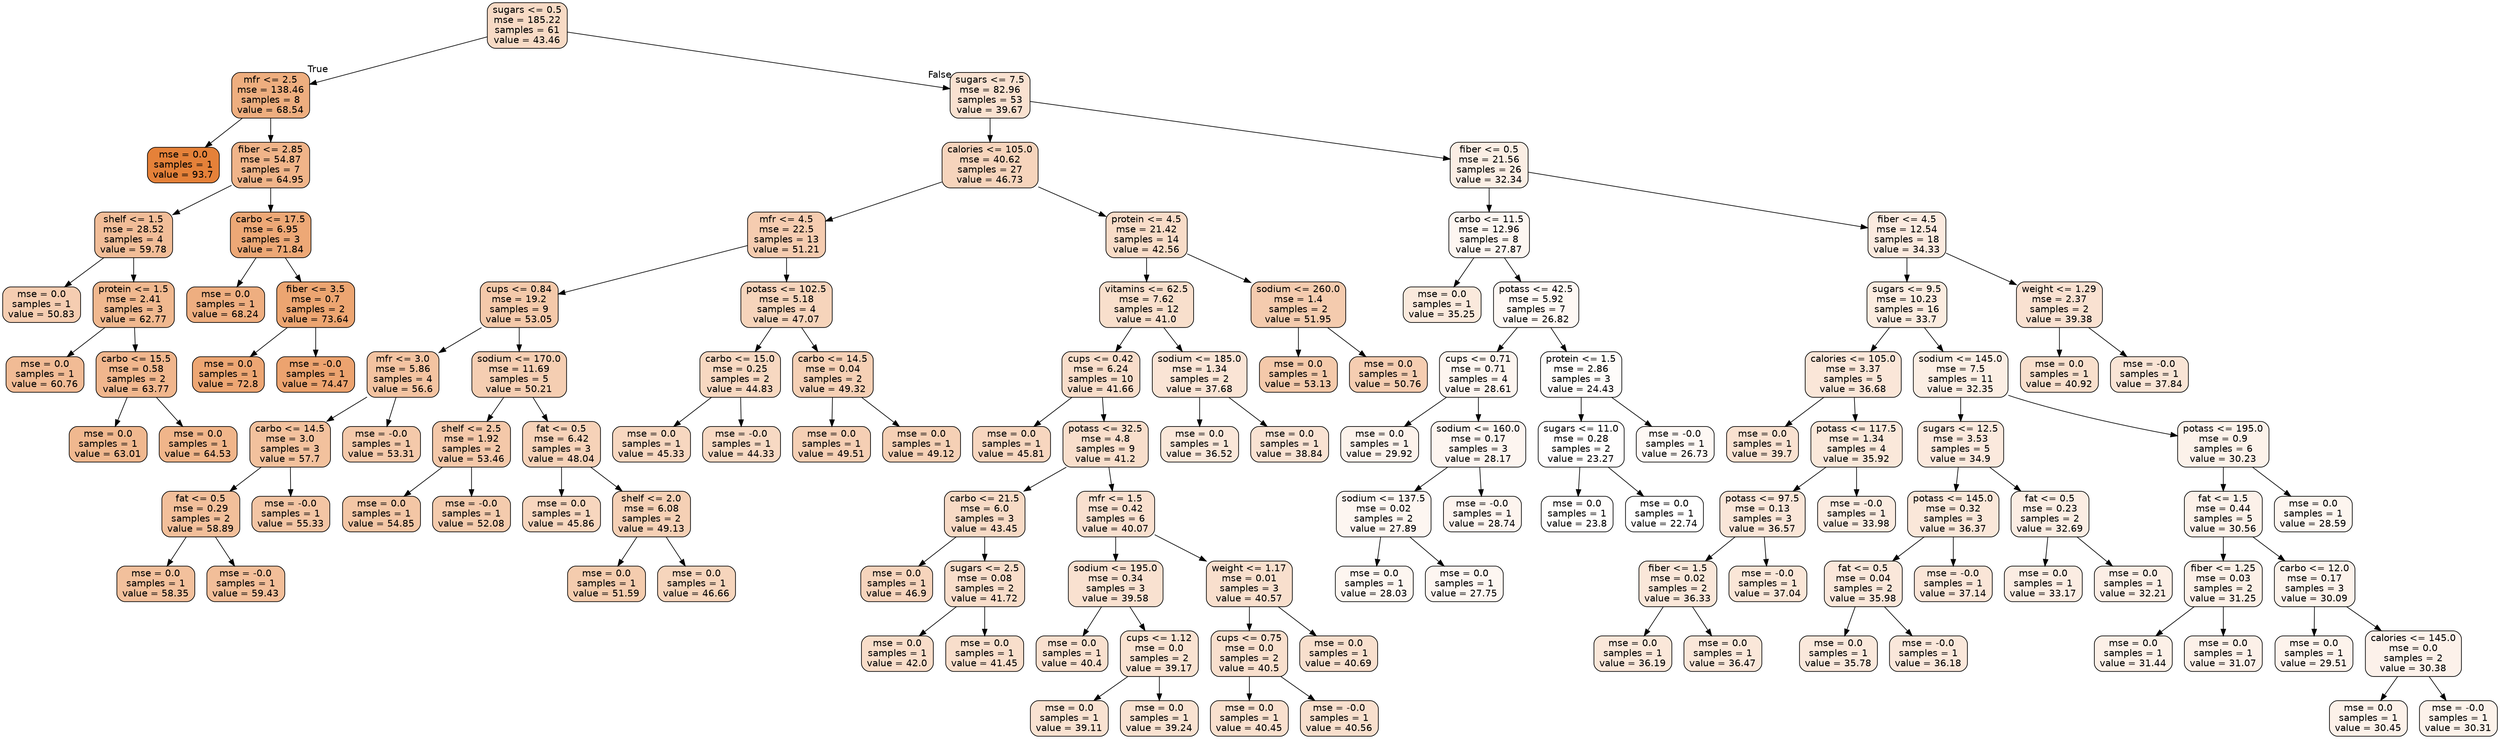digraph Tree {
node [shape=box, style="filled, rounded", color="black", fontname=helvetica] ;
edge [fontname=helvetica] ;
0 [label="sugars <= 0.5\nmse = 185.22\nsamples = 61\nvalue = 43.46", fillcolor="#f7dac5"] ;
1 [label="mfr <= 2.5\nmse = 138.46\nsamples = 8\nvalue = 68.54", fillcolor="#eeae7f"] ;
0 -> 1 [labeldistance=2.5, labelangle=45, headlabel="True"] ;
2 [label="mse = 0.0\nsamples = 1\nvalue = 93.7", fillcolor="#e58139"] ;
1 -> 2 ;
3 [label="fiber <= 2.85\nmse = 54.87\nsamples = 7\nvalue = 64.95", fillcolor="#f0b489"] ;
1 -> 3 ;
4 [label="shelf <= 1.5\nmse = 28.52\nsamples = 4\nvalue = 59.78", fillcolor="#f1bd98"] ;
3 -> 4 ;
5 [label="mse = 0.0\nsamples = 1\nvalue = 50.83", fillcolor="#f5cdb1"] ;
4 -> 5 ;
6 [label="protein <= 1.5\nmse = 2.41\nsamples = 3\nvalue = 62.77", fillcolor="#f0b88f"] ;
4 -> 6 ;
7 [label="mse = 0.0\nsamples = 1\nvalue = 60.76", fillcolor="#f1bb95"] ;
6 -> 7 ;
8 [label="carbo <= 15.5\nmse = 0.58\nsamples = 2\nvalue = 63.77", fillcolor="#f0b68d"] ;
6 -> 8 ;
9 [label="mse = 0.0\nsamples = 1\nvalue = 63.01", fillcolor="#f0b88f"] ;
8 -> 9 ;
10 [label="mse = 0.0\nsamples = 1\nvalue = 64.53", fillcolor="#f0b58a"] ;
8 -> 10 ;
11 [label="carbo <= 17.5\nmse = 6.95\nsamples = 3\nvalue = 71.84", fillcolor="#eda876"] ;
3 -> 11 ;
12 [label="mse = 0.0\nsamples = 1\nvalue = 68.24", fillcolor="#eeae80"] ;
11 -> 12 ;
13 [label="fiber <= 3.5\nmse = 0.7\nsamples = 2\nvalue = 73.64", fillcolor="#eca571"] ;
11 -> 13 ;
14 [label="mse = 0.0\nsamples = 1\nvalue = 72.8", fillcolor="#eda673"] ;
13 -> 14 ;
15 [label="mse = -0.0\nsamples = 1\nvalue = 74.47", fillcolor="#eca36f"] ;
13 -> 15 ;
16 [label="sugars <= 7.5\nmse = 82.96\nsamples = 53\nvalue = 39.67", fillcolor="#f9e1d0"] ;
0 -> 16 [labeldistance=2.5, labelangle=-45, headlabel="False"] ;
17 [label="calories <= 105.0\nmse = 40.62\nsamples = 27\nvalue = 46.73", fillcolor="#f6d4bc"] ;
16 -> 17 ;
18 [label="mfr <= 4.5\nmse = 22.5\nsamples = 13\nvalue = 51.21", fillcolor="#f5ccb0"] ;
17 -> 18 ;
19 [label="cups <= 0.84\nmse = 19.2\nsamples = 9\nvalue = 53.05", fillcolor="#f4c9aa"] ;
18 -> 19 ;
20 [label="mfr <= 3.0\nmse = 5.86\nsamples = 4\nvalue = 56.6", fillcolor="#f3c3a1"] ;
19 -> 20 ;
21 [label="carbo <= 14.5\nmse = 3.0\nsamples = 3\nvalue = 57.7", fillcolor="#f2c19d"] ;
20 -> 21 ;
22 [label="fat <= 0.5\nmse = 0.29\nsamples = 2\nvalue = 58.89", fillcolor="#f2bf9a"] ;
21 -> 22 ;
23 [label="mse = 0.0\nsamples = 1\nvalue = 58.35", fillcolor="#f2c09c"] ;
22 -> 23 ;
24 [label="mse = -0.0\nsamples = 1\nvalue = 59.43", fillcolor="#f2be99"] ;
22 -> 24 ;
25 [label="mse = -0.0\nsamples = 1\nvalue = 55.33", fillcolor="#f3c5a4"] ;
21 -> 25 ;
26 [label="mse = -0.0\nsamples = 1\nvalue = 53.31", fillcolor="#f4c9aa"] ;
20 -> 26 ;
27 [label="sodium <= 170.0\nmse = 11.69\nsamples = 5\nvalue = 50.21", fillcolor="#f5ceb2"] ;
19 -> 27 ;
28 [label="shelf <= 2.5\nmse = 1.92\nsamples = 2\nvalue = 53.46", fillcolor="#f4c8a9"] ;
27 -> 28 ;
29 [label="mse = 0.0\nsamples = 1\nvalue = 54.85", fillcolor="#f3c6a5"] ;
28 -> 29 ;
30 [label="mse = -0.0\nsamples = 1\nvalue = 52.08", fillcolor="#f4cbad"] ;
28 -> 30 ;
31 [label="fat <= 0.5\nmse = 6.42\nsamples = 3\nvalue = 48.04", fillcolor="#f6d2b8"] ;
27 -> 31 ;
32 [label="mse = 0.0\nsamples = 1\nvalue = 45.86", fillcolor="#f7d6be"] ;
31 -> 32 ;
33 [label="shelf <= 2.0\nmse = 6.08\nsamples = 2\nvalue = 49.13", fillcolor="#f5d0b5"] ;
31 -> 33 ;
34 [label="mse = 0.0\nsamples = 1\nvalue = 51.59", fillcolor="#f4ccae"] ;
33 -> 34 ;
35 [label="mse = 0.0\nsamples = 1\nvalue = 46.66", fillcolor="#f6d5bc"] ;
33 -> 35 ;
36 [label="potass <= 102.5\nmse = 5.18\nsamples = 4\nvalue = 47.07", fillcolor="#f6d4bb"] ;
18 -> 36 ;
37 [label="carbo <= 15.0\nmse = 0.25\nsamples = 2\nvalue = 44.83", fillcolor="#f7d8c1"] ;
36 -> 37 ;
38 [label="mse = 0.0\nsamples = 1\nvalue = 45.33", fillcolor="#f7d7c0"] ;
37 -> 38 ;
39 [label="mse = -0.0\nsamples = 1\nvalue = 44.33", fillcolor="#f7d9c3"] ;
37 -> 39 ;
40 [label="carbo <= 14.5\nmse = 0.04\nsamples = 2\nvalue = 49.32", fillcolor="#f5d0b5"] ;
36 -> 40 ;
41 [label="mse = 0.0\nsamples = 1\nvalue = 49.51", fillcolor="#f5cfb4"] ;
40 -> 41 ;
42 [label="mse = 0.0\nsamples = 1\nvalue = 49.12", fillcolor="#f5d0b5"] ;
40 -> 42 ;
43 [label="protein <= 4.5\nmse = 21.42\nsamples = 14\nvalue = 42.56", fillcolor="#f8dcc8"] ;
17 -> 43 ;
44 [label="vitamins <= 62.5\nmse = 7.62\nsamples = 12\nvalue = 41.0", fillcolor="#f8dfcc"] ;
43 -> 44 ;
45 [label="cups <= 0.42\nmse = 6.24\nsamples = 10\nvalue = 41.66", fillcolor="#f8ddca"] ;
44 -> 45 ;
46 [label="mse = 0.0\nsamples = 1\nvalue = 45.81", fillcolor="#f7d6bf"] ;
45 -> 46 ;
47 [label="potass <= 32.5\nmse = 4.8\nsamples = 9\nvalue = 41.2", fillcolor="#f8decb"] ;
45 -> 47 ;
48 [label="carbo <= 21.5\nmse = 6.0\nsamples = 3\nvalue = 43.45", fillcolor="#f7dac5"] ;
47 -> 48 ;
49 [label="mse = 0.0\nsamples = 1\nvalue = 46.9", fillcolor="#f6d4bc"] ;
48 -> 49 ;
50 [label="sugars <= 2.5\nmse = 0.08\nsamples = 2\nvalue = 41.72", fillcolor="#f8ddca"] ;
48 -> 50 ;
51 [label="mse = 0.0\nsamples = 1\nvalue = 42.0", fillcolor="#f8ddc9"] ;
50 -> 51 ;
52 [label="mse = 0.0\nsamples = 1\nvalue = 41.45", fillcolor="#f8decb"] ;
50 -> 52 ;
53 [label="mfr <= 1.5\nmse = 0.42\nsamples = 6\nvalue = 40.07", fillcolor="#f9e0cf"] ;
47 -> 53 ;
54 [label="sodium <= 195.0\nmse = 0.34\nsamples = 3\nvalue = 39.58", fillcolor="#f9e1d0"] ;
53 -> 54 ;
55 [label="mse = 0.0\nsamples = 1\nvalue = 40.4", fillcolor="#f9e0ce"] ;
54 -> 55 ;
56 [label="cups <= 1.12\nmse = 0.0\nsamples = 2\nvalue = 39.17", fillcolor="#f9e2d1"] ;
54 -> 56 ;
57 [label="mse = 0.0\nsamples = 1\nvalue = 39.11", fillcolor="#f9e2d1"] ;
56 -> 57 ;
58 [label="mse = 0.0\nsamples = 1\nvalue = 39.24", fillcolor="#f9e2d1"] ;
56 -> 58 ;
59 [label="weight <= 1.17\nmse = 0.01\nsamples = 3\nvalue = 40.57", fillcolor="#f8dfcd"] ;
53 -> 59 ;
60 [label="cups <= 0.75\nmse = 0.0\nsamples = 2\nvalue = 40.5", fillcolor="#f8dfcd"] ;
59 -> 60 ;
61 [label="mse = 0.0\nsamples = 1\nvalue = 40.45", fillcolor="#f9e0ce"] ;
60 -> 61 ;
62 [label="mse = -0.0\nsamples = 1\nvalue = 40.56", fillcolor="#f8dfcd"] ;
60 -> 62 ;
63 [label="mse = 0.0\nsamples = 1\nvalue = 40.69", fillcolor="#f8dfcd"] ;
59 -> 63 ;
64 [label="sodium <= 185.0\nmse = 1.34\nsamples = 2\nvalue = 37.68", fillcolor="#fae4d5"] ;
44 -> 64 ;
65 [label="mse = 0.0\nsamples = 1\nvalue = 36.52", fillcolor="#fae7d9"] ;
64 -> 65 ;
66 [label="mse = 0.0\nsamples = 1\nvalue = 38.84", fillcolor="#f9e2d2"] ;
64 -> 66 ;
67 [label="sodium <= 260.0\nmse = 1.4\nsamples = 2\nvalue = 51.95", fillcolor="#f4cbae"] ;
43 -> 67 ;
68 [label="mse = 0.0\nsamples = 1\nvalue = 53.13", fillcolor="#f4c9aa"] ;
67 -> 68 ;
69 [label="mse = 0.0\nsamples = 1\nvalue = 50.76", fillcolor="#f5cdb1"] ;
67 -> 69 ;
70 [label="fiber <= 0.5\nmse = 21.56\nsamples = 26\nvalue = 32.34", fillcolor="#fbeee4"] ;
16 -> 70 ;
71 [label="carbo <= 11.5\nmse = 12.96\nsamples = 8\nvalue = 27.87", fillcolor="#fdf6f1"] ;
70 -> 71 ;
72 [label="mse = 0.0\nsamples = 1\nvalue = 35.25", fillcolor="#fae9dc"] ;
71 -> 72 ;
73 [label="potass <= 42.5\nmse = 5.92\nsamples = 7\nvalue = 26.82", fillcolor="#fef8f4"] ;
71 -> 73 ;
74 [label="cups <= 0.71\nmse = 0.71\nsamples = 4\nvalue = 28.61", fillcolor="#fdf5ef"] ;
73 -> 74 ;
75 [label="mse = 0.0\nsamples = 1\nvalue = 29.92", fillcolor="#fcf2eb"] ;
74 -> 75 ;
76 [label="sodium <= 160.0\nmse = 0.17\nsamples = 3\nvalue = 28.17", fillcolor="#fdf5f0"] ;
74 -> 76 ;
77 [label="sodium <= 137.5\nmse = 0.02\nsamples = 2\nvalue = 27.89", fillcolor="#fdf6f1"] ;
76 -> 77 ;
78 [label="mse = 0.0\nsamples = 1\nvalue = 28.03", fillcolor="#fdf6f0"] ;
77 -> 78 ;
79 [label="mse = 0.0\nsamples = 1\nvalue = 27.75", fillcolor="#fdf6f1"] ;
77 -> 79 ;
80 [label="mse = -0.0\nsamples = 1\nvalue = 28.74", fillcolor="#fdf4ee"] ;
76 -> 80 ;
81 [label="protein <= 1.5\nmse = 2.86\nsamples = 3\nvalue = 24.43", fillcolor="#fefcfa"] ;
73 -> 81 ;
82 [label="sugars <= 11.0\nmse = 0.28\nsamples = 2\nvalue = 23.27", fillcolor="#fffefe"] ;
81 -> 82 ;
83 [label="mse = 0.0\nsamples = 1\nvalue = 23.8", fillcolor="#fffdfc"] ;
82 -> 83 ;
84 [label="mse = 0.0\nsamples = 1\nvalue = 22.74", fillcolor="#ffffff"] ;
82 -> 84 ;
85 [label="mse = -0.0\nsamples = 1\nvalue = 26.73", fillcolor="#fef8f4"] ;
81 -> 85 ;
86 [label="fiber <= 4.5\nmse = 12.54\nsamples = 18\nvalue = 34.33", fillcolor="#fbeadf"] ;
70 -> 86 ;
87 [label="sugars <= 9.5\nmse = 10.23\nsamples = 16\nvalue = 33.7", fillcolor="#fbece0"] ;
86 -> 87 ;
88 [label="calories <= 105.0\nmse = 3.37\nsamples = 5\nvalue = 36.68", fillcolor="#fae6d8"] ;
87 -> 88 ;
89 [label="mse = 0.0\nsamples = 1\nvalue = 39.7", fillcolor="#f9e1d0"] ;
88 -> 89 ;
90 [label="potass <= 117.5\nmse = 1.34\nsamples = 4\nvalue = 35.92", fillcolor="#fae8da"] ;
88 -> 90 ;
91 [label="potass <= 97.5\nmse = 0.13\nsamples = 3\nvalue = 36.57", fillcolor="#fae6d8"] ;
90 -> 91 ;
92 [label="fiber <= 1.5\nmse = 0.02\nsamples = 2\nvalue = 36.33", fillcolor="#fae7d9"] ;
91 -> 92 ;
93 [label="mse = 0.0\nsamples = 1\nvalue = 36.19", fillcolor="#fae7d9"] ;
92 -> 93 ;
94 [label="mse = 0.0\nsamples = 1\nvalue = 36.47", fillcolor="#fae7d9"] ;
92 -> 94 ;
95 [label="mse = -0.0\nsamples = 1\nvalue = 37.04", fillcolor="#fae6d7"] ;
91 -> 95 ;
96 [label="mse = -0.0\nsamples = 1\nvalue = 33.98", fillcolor="#fbebe0"] ;
90 -> 96 ;
97 [label="sodium <= 145.0\nmse = 7.5\nsamples = 11\nvalue = 32.35", fillcolor="#fbeee4"] ;
87 -> 97 ;
98 [label="sugars <= 12.5\nmse = 3.53\nsamples = 5\nvalue = 34.9", fillcolor="#fbe9dd"] ;
97 -> 98 ;
99 [label="potass <= 145.0\nmse = 0.32\nsamples = 3\nvalue = 36.37", fillcolor="#fae7d9"] ;
98 -> 99 ;
100 [label="fat <= 0.5\nmse = 0.04\nsamples = 2\nvalue = 35.98", fillcolor="#fae7da"] ;
99 -> 100 ;
101 [label="mse = 0.0\nsamples = 1\nvalue = 35.78", fillcolor="#fae8db"] ;
100 -> 101 ;
102 [label="mse = -0.0\nsamples = 1\nvalue = 36.18", fillcolor="#fae7da"] ;
100 -> 102 ;
103 [label="mse = -0.0\nsamples = 1\nvalue = 37.14", fillcolor="#fae5d7"] ;
99 -> 103 ;
104 [label="fat <= 0.5\nmse = 0.23\nsamples = 2\nvalue = 32.69", fillcolor="#fbede3"] ;
98 -> 104 ;
105 [label="mse = 0.0\nsamples = 1\nvalue = 33.17", fillcolor="#fbece2"] ;
104 -> 105 ;
106 [label="mse = 0.0\nsamples = 1\nvalue = 32.21", fillcolor="#fceee5"] ;
104 -> 106 ;
107 [label="potass <= 195.0\nmse = 0.9\nsamples = 6\nvalue = 30.23", fillcolor="#fcf2ea"] ;
97 -> 107 ;
108 [label="fat <= 1.5\nmse = 0.44\nsamples = 5\nvalue = 30.56", fillcolor="#fcf1e9"] ;
107 -> 108 ;
109 [label="fiber <= 1.25\nmse = 0.03\nsamples = 2\nvalue = 31.25", fillcolor="#fcf0e7"] ;
108 -> 109 ;
110 [label="mse = 0.0\nsamples = 1\nvalue = 31.44", fillcolor="#fcf0e7"] ;
109 -> 110 ;
111 [label="mse = 0.0\nsamples = 1\nvalue = 31.07", fillcolor="#fcf0e8"] ;
109 -> 111 ;
112 [label="carbo <= 12.0\nmse = 0.17\nsamples = 3\nvalue = 30.09", fillcolor="#fcf2ea"] ;
108 -> 112 ;
113 [label="mse = 0.0\nsamples = 1\nvalue = 29.51", fillcolor="#fdf3ec"] ;
112 -> 113 ;
114 [label="calories <= 145.0\nmse = 0.0\nsamples = 2\nvalue = 30.38", fillcolor="#fcf1ea"] ;
112 -> 114 ;
115 [label="mse = 0.0\nsamples = 1\nvalue = 30.45", fillcolor="#fcf1e9"] ;
114 -> 115 ;
116 [label="mse = -0.0\nsamples = 1\nvalue = 30.31", fillcolor="#fcf2ea"] ;
114 -> 116 ;
117 [label="mse = 0.0\nsamples = 1\nvalue = 28.59", fillcolor="#fdf5ef"] ;
107 -> 117 ;
118 [label="weight <= 1.29\nmse = 2.37\nsamples = 2\nvalue = 39.38", fillcolor="#f9e1d1"] ;
86 -> 118 ;
119 [label="mse = 0.0\nsamples = 1\nvalue = 40.92", fillcolor="#f8dfcc"] ;
118 -> 119 ;
120 [label="mse = -0.0\nsamples = 1\nvalue = 37.84", fillcolor="#f9e4d5"] ;
118 -> 120 ;
}